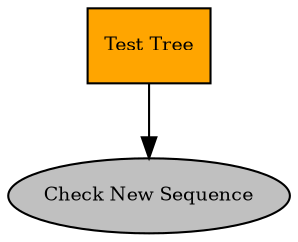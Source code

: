 digraph pastafarianism {
ordering=out;
graph [fontname="times-roman"];
node [fontname="times-roman"];
edge [fontname="times-roman"];
"Test Tree" [fillcolor=orange, fontcolor=black, fontsize=9, label="Test Tree", shape=box, style=filled];
"Check New Sequence" [fillcolor=gray, fontcolor=black, fontsize=9, label="Check New Sequence", shape=ellipse, style=filled];
"Test Tree" -> "Check New Sequence";
}
